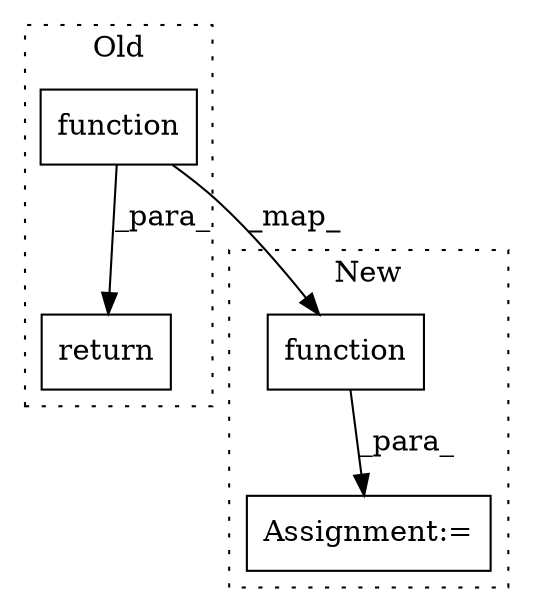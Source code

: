 digraph G {
subgraph cluster0 {
1 [label="function" a="32" s="5640,5786" l="9,1" shape="box"];
4 [label="return" a="41" s="5626" l="7" shape="box"];
label = "Old";
style="dotted";
}
subgraph cluster1 {
2 [label="function" a="32" s="7564,7710" l="9,1" shape="box"];
3 [label="Assignment:=" a="7" s="7556" l="1" shape="box"];
label = "New";
style="dotted";
}
1 -> 4 [label="_para_"];
1 -> 2 [label="_map_"];
2 -> 3 [label="_para_"];
}